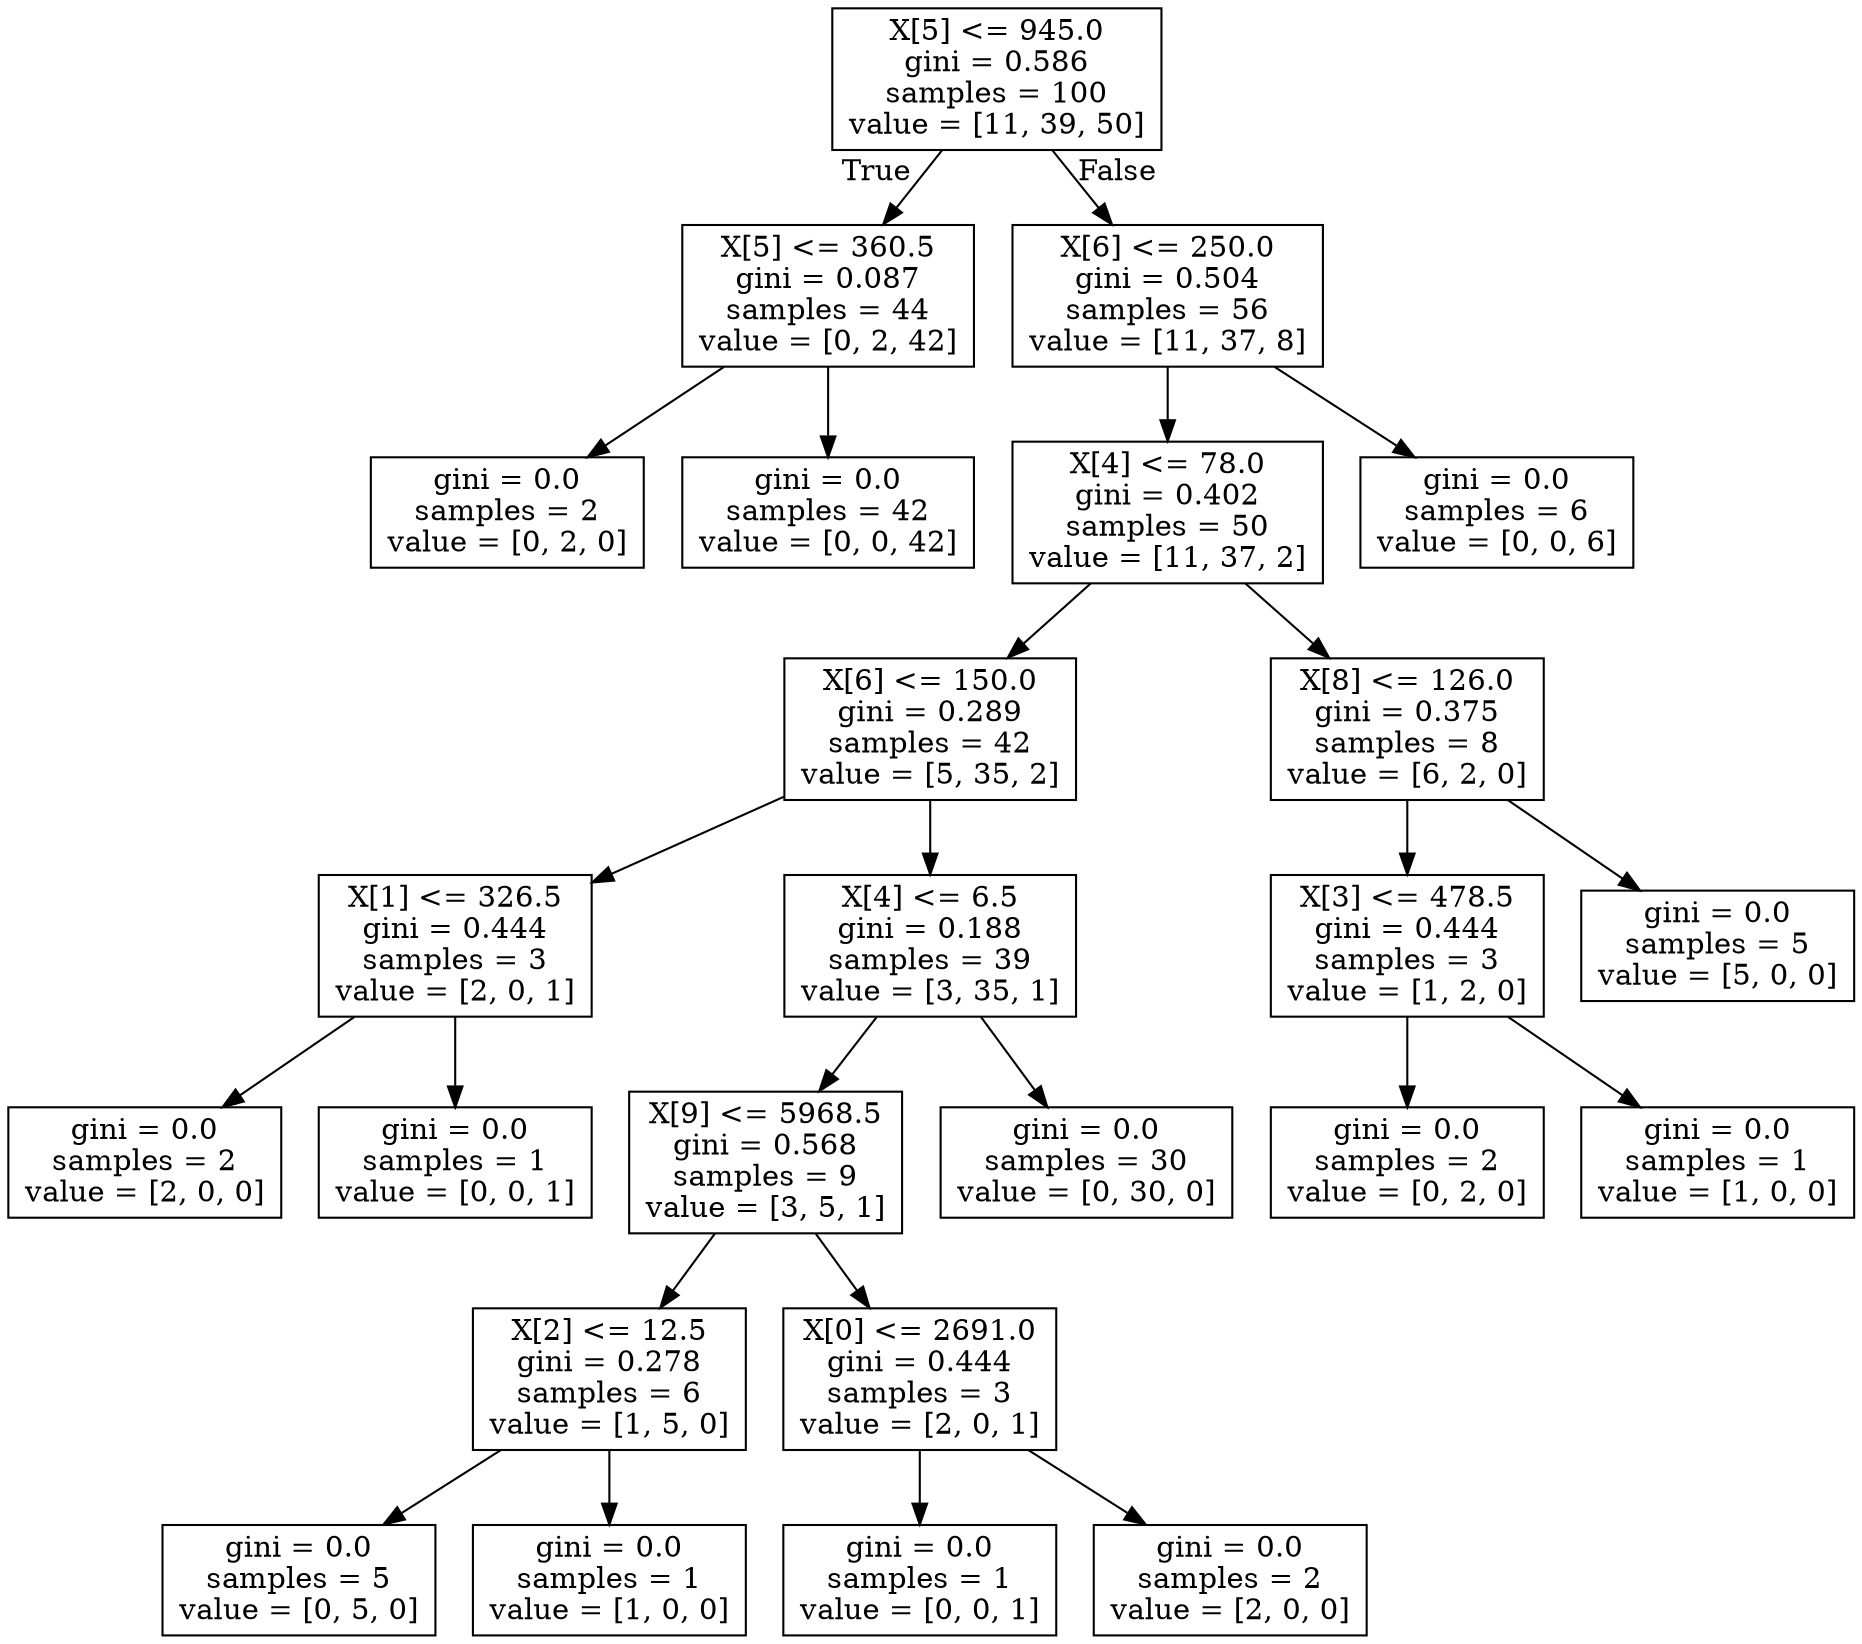 digraph Tree {
node [shape=box] ;
0 [label="X[5] <= 945.0\ngini = 0.586\nsamples = 100\nvalue = [11, 39, 50]"] ;
1 [label="X[5] <= 360.5\ngini = 0.087\nsamples = 44\nvalue = [0, 2, 42]"] ;
0 -> 1 [labeldistance=2.5, labelangle=45, headlabel="True"] ;
2 [label="gini = 0.0\nsamples = 2\nvalue = [0, 2, 0]"] ;
1 -> 2 ;
3 [label="gini = 0.0\nsamples = 42\nvalue = [0, 0, 42]"] ;
1 -> 3 ;
4 [label="X[6] <= 250.0\ngini = 0.504\nsamples = 56\nvalue = [11, 37, 8]"] ;
0 -> 4 [labeldistance=2.5, labelangle=-45, headlabel="False"] ;
5 [label="X[4] <= 78.0\ngini = 0.402\nsamples = 50\nvalue = [11, 37, 2]"] ;
4 -> 5 ;
6 [label="X[6] <= 150.0\ngini = 0.289\nsamples = 42\nvalue = [5, 35, 2]"] ;
5 -> 6 ;
7 [label="X[1] <= 326.5\ngini = 0.444\nsamples = 3\nvalue = [2, 0, 1]"] ;
6 -> 7 ;
8 [label="gini = 0.0\nsamples = 2\nvalue = [2, 0, 0]"] ;
7 -> 8 ;
9 [label="gini = 0.0\nsamples = 1\nvalue = [0, 0, 1]"] ;
7 -> 9 ;
10 [label="X[4] <= 6.5\ngini = 0.188\nsamples = 39\nvalue = [3, 35, 1]"] ;
6 -> 10 ;
11 [label="X[9] <= 5968.5\ngini = 0.568\nsamples = 9\nvalue = [3, 5, 1]"] ;
10 -> 11 ;
12 [label="X[2] <= 12.5\ngini = 0.278\nsamples = 6\nvalue = [1, 5, 0]"] ;
11 -> 12 ;
13 [label="gini = 0.0\nsamples = 5\nvalue = [0, 5, 0]"] ;
12 -> 13 ;
14 [label="gini = 0.0\nsamples = 1\nvalue = [1, 0, 0]"] ;
12 -> 14 ;
15 [label="X[0] <= 2691.0\ngini = 0.444\nsamples = 3\nvalue = [2, 0, 1]"] ;
11 -> 15 ;
16 [label="gini = 0.0\nsamples = 1\nvalue = [0, 0, 1]"] ;
15 -> 16 ;
17 [label="gini = 0.0\nsamples = 2\nvalue = [2, 0, 0]"] ;
15 -> 17 ;
18 [label="gini = 0.0\nsamples = 30\nvalue = [0, 30, 0]"] ;
10 -> 18 ;
19 [label="X[8] <= 126.0\ngini = 0.375\nsamples = 8\nvalue = [6, 2, 0]"] ;
5 -> 19 ;
20 [label="X[3] <= 478.5\ngini = 0.444\nsamples = 3\nvalue = [1, 2, 0]"] ;
19 -> 20 ;
21 [label="gini = 0.0\nsamples = 2\nvalue = [0, 2, 0]"] ;
20 -> 21 ;
22 [label="gini = 0.0\nsamples = 1\nvalue = [1, 0, 0]"] ;
20 -> 22 ;
23 [label="gini = 0.0\nsamples = 5\nvalue = [5, 0, 0]"] ;
19 -> 23 ;
24 [label="gini = 0.0\nsamples = 6\nvalue = [0, 0, 6]"] ;
4 -> 24 ;
}